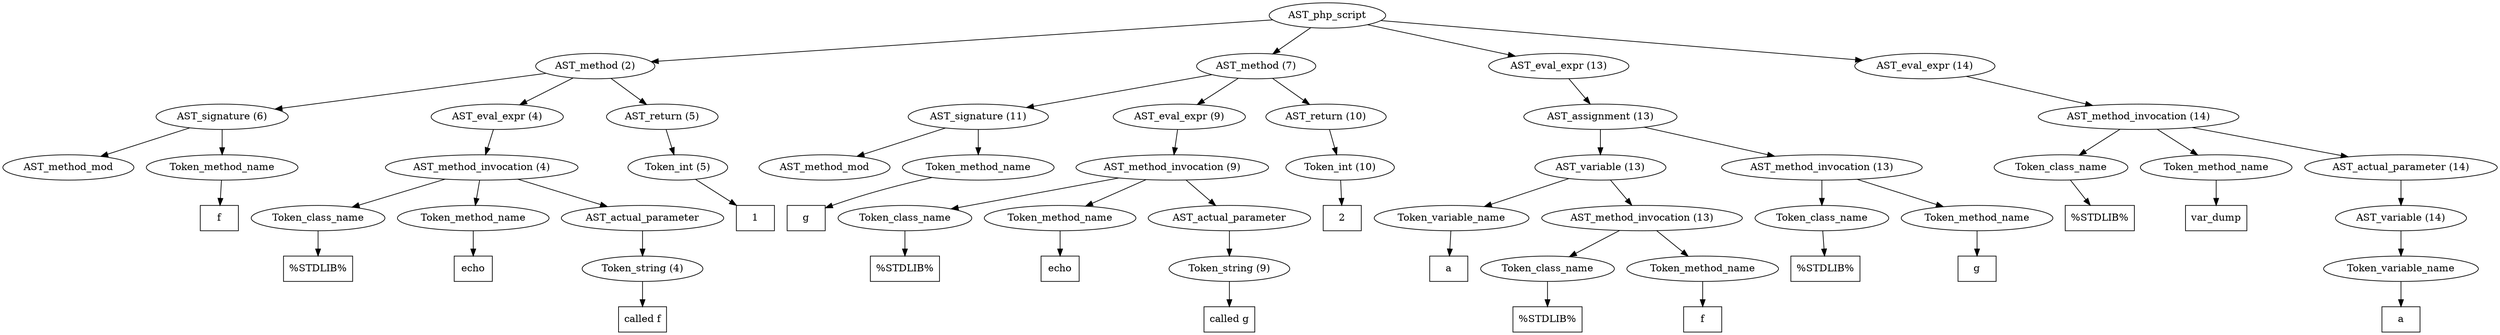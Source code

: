 /*
 * AST in dot format generated by phc -- the PHP compiler
 */

digraph AST {
node_0 [label="AST_php_script"];
node_1 [label="AST_method (2)"];
node_2 [label="AST_signature (6)"];
node_3 [label="AST_method_mod"];
node_4 [label="Token_method_name"];
node_5 [label="f", shape=box]
node_4 -> node_5;
node_2 -> node_4;
node_2 -> node_3;
node_6 [label="AST_eval_expr (4)"];
node_7 [label="AST_method_invocation (4)"];
node_8 [label="Token_class_name"];
node_9 [label="%STDLIB%", shape=box]
node_8 -> node_9;
node_10 [label="Token_method_name"];
node_11 [label="echo", shape=box]
node_10 -> node_11;
node_12 [label="AST_actual_parameter"];
node_13 [label="Token_string (4)"];
node_14 [label="called f", shape=box]
node_13 -> node_14;
node_12 -> node_13;
node_7 -> node_12;
node_7 -> node_10;
node_7 -> node_8;
node_6 -> node_7;
node_15 [label="AST_return (5)"];
node_16 [label="Token_int (5)"];
node_17 [label="1", shape=box]
node_16 -> node_17;
node_15 -> node_16;
node_1 -> node_15;
node_1 -> node_6;
node_1 -> node_2;
node_18 [label="AST_method (7)"];
node_19 [label="AST_signature (11)"];
node_20 [label="AST_method_mod"];
node_21 [label="Token_method_name"];
node_22 [label="g", shape=box]
node_21 -> node_22;
node_19 -> node_21;
node_19 -> node_20;
node_23 [label="AST_eval_expr (9)"];
node_24 [label="AST_method_invocation (9)"];
node_25 [label="Token_class_name"];
node_26 [label="%STDLIB%", shape=box]
node_25 -> node_26;
node_27 [label="Token_method_name"];
node_28 [label="echo", shape=box]
node_27 -> node_28;
node_29 [label="AST_actual_parameter"];
node_30 [label="Token_string (9)"];
node_31 [label="called g", shape=box]
node_30 -> node_31;
node_29 -> node_30;
node_24 -> node_29;
node_24 -> node_27;
node_24 -> node_25;
node_23 -> node_24;
node_32 [label="AST_return (10)"];
node_33 [label="Token_int (10)"];
node_34 [label="2", shape=box]
node_33 -> node_34;
node_32 -> node_33;
node_18 -> node_32;
node_18 -> node_23;
node_18 -> node_19;
node_35 [label="AST_eval_expr (13)"];
node_36 [label="AST_assignment (13)"];
node_37 [label="AST_variable (13)"];
node_38 [label="Token_variable_name"];
node_39 [label="a", shape=box]
node_38 -> node_39;
node_40 [label="AST_method_invocation (13)"];
node_41 [label="Token_class_name"];
node_42 [label="%STDLIB%", shape=box]
node_41 -> node_42;
node_43 [label="Token_method_name"];
node_44 [label="f", shape=box]
node_43 -> node_44;
node_40 -> node_43;
node_40 -> node_41;
node_37 -> node_40;
node_37 -> node_38;
node_45 [label="AST_method_invocation (13)"];
node_46 [label="Token_class_name"];
node_47 [label="%STDLIB%", shape=box]
node_46 -> node_47;
node_48 [label="Token_method_name"];
node_49 [label="g", shape=box]
node_48 -> node_49;
node_45 -> node_48;
node_45 -> node_46;
node_36 -> node_45;
node_36 -> node_37;
node_35 -> node_36;
node_50 [label="AST_eval_expr (14)"];
node_51 [label="AST_method_invocation (14)"];
node_52 [label="Token_class_name"];
node_53 [label="%STDLIB%", shape=box]
node_52 -> node_53;
node_54 [label="Token_method_name"];
node_55 [label="var_dump", shape=box]
node_54 -> node_55;
node_56 [label="AST_actual_parameter (14)"];
node_57 [label="AST_variable (14)"];
node_58 [label="Token_variable_name"];
node_59 [label="a", shape=box]
node_58 -> node_59;
node_57 -> node_58;
node_56 -> node_57;
node_51 -> node_56;
node_51 -> node_54;
node_51 -> node_52;
node_50 -> node_51;
node_0 -> node_50;
node_0 -> node_35;
node_0 -> node_18;
node_0 -> node_1;
}
